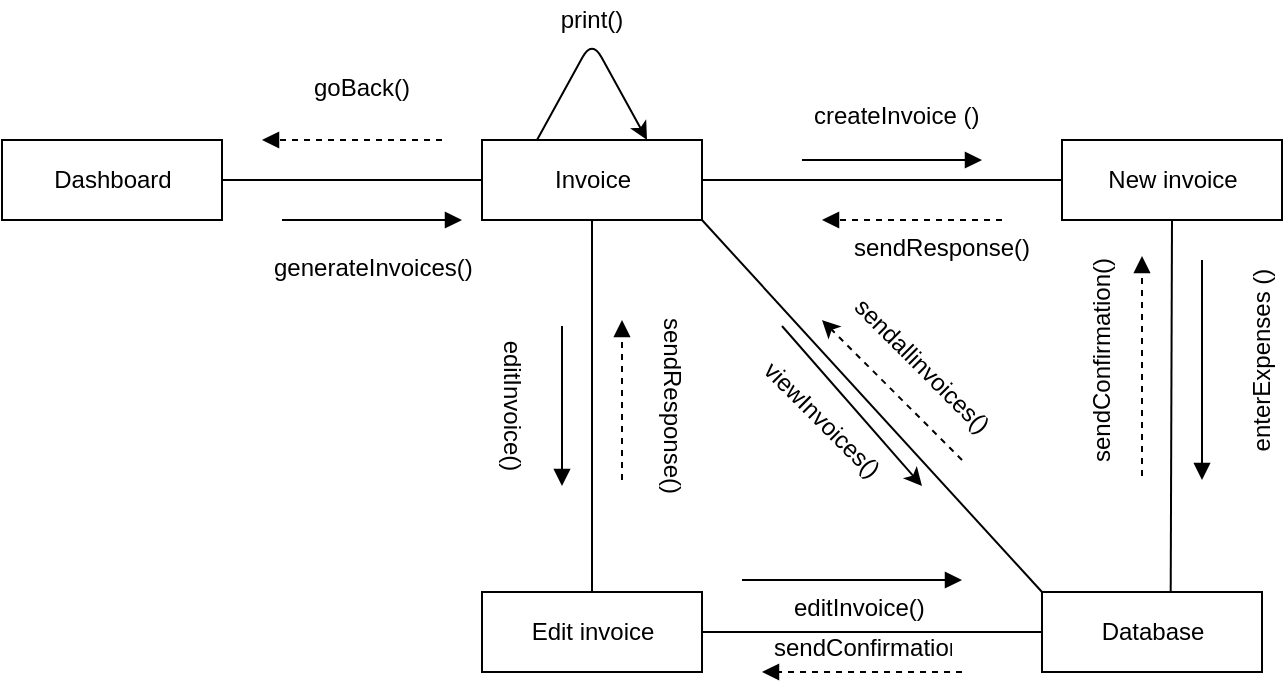 <mxfile version="13.1.0" type="github"><diagram id="1ncutb1yzXT48i2hIJ7k" name="Page-1"><mxGraphModel dx="1038" dy="548" grid="1" gridSize="10" guides="1" tooltips="1" connect="1" arrows="1" fold="1" page="1" pageScale="1" pageWidth="827" pageHeight="1169" math="0" shadow="0"><root><mxCell id="0"/><mxCell id="1" parent="0"/><mxCell id="T3gCRfszIw3aCjPRJTDw-1" value="Invoice" style="html=1;" vertex="1" parent="1"><mxGeometry x="330" y="80" width="110" height="40" as="geometry"/></mxCell><mxCell id="T3gCRfszIw3aCjPRJTDw-2" value="Dashboard" style="html=1;" vertex="1" parent="1"><mxGeometry x="90" y="80" width="110" height="40" as="geometry"/></mxCell><mxCell id="T3gCRfszIw3aCjPRJTDw-6" value="New invoice" style="html=1;" vertex="1" parent="1"><mxGeometry x="620" y="80" width="110" height="40" as="geometry"/></mxCell><mxCell id="T3gCRfszIw3aCjPRJTDw-7" value="Edit invoice" style="html=1;" vertex="1" parent="1"><mxGeometry x="330" y="306" width="110" height="40" as="geometry"/></mxCell><mxCell id="T3gCRfszIw3aCjPRJTDw-8" value="Database" style="html=1;" vertex="1" parent="1"><mxGeometry x="610" y="306" width="110" height="40" as="geometry"/></mxCell><mxCell id="T3gCRfszIw3aCjPRJTDw-16" value="" style="endArrow=none;html=1;rounded=0;exitX=1;exitY=0.5;exitDx=0;exitDy=0;" edge="1" parent="1" source="T3gCRfszIw3aCjPRJTDw-2" target="T3gCRfszIw3aCjPRJTDw-1"><mxGeometry relative="1" as="geometry"><mxPoint x="330" y="180" as="sourcePoint"/><mxPoint x="490" y="180" as="targetPoint"/></mxGeometry></mxCell><mxCell id="T3gCRfszIw3aCjPRJTDw-19" value="" style="endArrow=none;html=1;rounded=0;exitX=1;exitY=0.5;exitDx=0;exitDy=0;entryX=0;entryY=0.5;entryDx=0;entryDy=0;" edge="1" parent="1" source="T3gCRfszIw3aCjPRJTDw-1" target="T3gCRfszIw3aCjPRJTDw-6"><mxGeometry relative="1" as="geometry"><mxPoint x="250" y="110" as="sourcePoint"/><mxPoint x="350" y="110" as="targetPoint"/></mxGeometry></mxCell><mxCell id="T3gCRfszIw3aCjPRJTDw-20" value="" style="endArrow=none;html=1;rounded=0;exitX=0.5;exitY=0;exitDx=0;exitDy=0;entryX=0.5;entryY=1;entryDx=0;entryDy=0;" edge="1" parent="1" source="T3gCRfszIw3aCjPRJTDw-7" target="T3gCRfszIw3aCjPRJTDw-1"><mxGeometry relative="1" as="geometry"><mxPoint x="250" y="110" as="sourcePoint"/><mxPoint x="350" y="110" as="targetPoint"/><Array as="points"/></mxGeometry></mxCell><mxCell id="T3gCRfszIw3aCjPRJTDw-21" value="" style="endArrow=none;html=1;rounded=0;exitX=1;exitY=0.5;exitDx=0;exitDy=0;entryX=0;entryY=0.5;entryDx=0;entryDy=0;" edge="1" parent="1" source="T3gCRfszIw3aCjPRJTDw-7" target="T3gCRfszIw3aCjPRJTDw-8"><mxGeometry relative="1" as="geometry"><mxPoint x="460" y="110" as="sourcePoint"/><mxPoint x="620" y="110" as="targetPoint"/></mxGeometry></mxCell><mxCell id="T3gCRfszIw3aCjPRJTDw-23" value="" style="endArrow=none;html=1;rounded=0;exitX=0.585;exitY=-0.005;exitDx=0;exitDy=0;entryX=0.5;entryY=1;entryDx=0;entryDy=0;exitPerimeter=0;" edge="1" parent="1" source="T3gCRfszIw3aCjPRJTDw-8" target="T3gCRfszIw3aCjPRJTDw-6"><mxGeometry relative="1" as="geometry"><mxPoint x="405" y="210" as="sourcePoint"/><mxPoint x="405" y="130" as="targetPoint"/><Array as="points"/></mxGeometry></mxCell><mxCell id="T3gCRfszIw3aCjPRJTDw-26" value="" style="endArrow=block;endFill=1;endSize=6;html=1;" edge="1" parent="1"><mxGeometry width="100" relative="1" as="geometry"><mxPoint x="230" y="120" as="sourcePoint"/><mxPoint x="320" y="120" as="targetPoint"/></mxGeometry></mxCell><mxCell id="T3gCRfszIw3aCjPRJTDw-27" value="generateInvoices()" style="text;strokeColor=none;fillColor=none;align=left;verticalAlign=top;spacingLeft=4;spacingRight=4;overflow=hidden;rotatable=0;points=[[0,0.5],[1,0.5]];portConstraint=eastwest;" vertex="1" parent="1"><mxGeometry x="220" y="130" width="120" height="26" as="geometry"/></mxCell><mxCell id="T3gCRfszIw3aCjPRJTDw-29" value="" style="endArrow=block;endFill=1;endSize=6;html=1;" edge="1" parent="1"><mxGeometry width="100" relative="1" as="geometry"><mxPoint x="490" y="90" as="sourcePoint"/><mxPoint x="580" y="90" as="targetPoint"/></mxGeometry></mxCell><mxCell id="T3gCRfszIw3aCjPRJTDw-30" value="createInvoice ()&#10;" style="text;strokeColor=none;fillColor=none;align=left;verticalAlign=top;spacingLeft=4;spacingRight=4;overflow=hidden;rotatable=0;points=[[0,0.5],[1,0.5]];portConstraint=eastwest;" vertex="1" parent="1"><mxGeometry x="490" y="54" width="100" height="26" as="geometry"/></mxCell><mxCell id="T3gCRfszIw3aCjPRJTDw-32" value="" style="endArrow=none;html=1;rounded=0;exitX=0;exitY=0;exitDx=0;exitDy=0;entryX=1;entryY=1;entryDx=0;entryDy=0;" edge="1" parent="1" source="T3gCRfszIw3aCjPRJTDw-8" target="T3gCRfszIw3aCjPRJTDw-1"><mxGeometry relative="1" as="geometry"><mxPoint x="674.35" y="279.8" as="sourcePoint"/><mxPoint x="675" y="130" as="targetPoint"/><Array as="points"/></mxGeometry></mxCell><mxCell id="T3gCRfszIw3aCjPRJTDw-33" value="" style="endArrow=block;endFill=1;endSize=6;html=1;" edge="1" parent="1"><mxGeometry width="100" relative="1" as="geometry"><mxPoint x="690" y="140" as="sourcePoint"/><mxPoint x="690" y="250" as="targetPoint"/></mxGeometry></mxCell><mxCell id="T3gCRfszIw3aCjPRJTDw-35" value="" style="endArrow=block;endFill=1;endSize=6;html=1;" edge="1" parent="1"><mxGeometry width="100" relative="1" as="geometry"><mxPoint x="460" y="300" as="sourcePoint"/><mxPoint x="570" y="300" as="targetPoint"/></mxGeometry></mxCell><mxCell id="T3gCRfszIw3aCjPRJTDw-36" value="" style="endArrow=block;endFill=1;endSize=6;html=1;" edge="1" parent="1"><mxGeometry width="100" relative="1" as="geometry"><mxPoint x="370" y="173" as="sourcePoint"/><mxPoint x="370" y="253" as="targetPoint"/></mxGeometry></mxCell><mxCell id="T3gCRfszIw3aCjPRJTDw-38" value="editInvoice()" style="text;strokeColor=none;fillColor=none;align=left;verticalAlign=top;spacingLeft=4;spacingRight=4;overflow=hidden;rotatable=0;points=[[0,0.5],[1,0.5]];portConstraint=eastwest;" vertex="1" parent="1"><mxGeometry x="480" y="300" width="100" height="26" as="geometry"/></mxCell><mxCell id="T3gCRfszIw3aCjPRJTDw-39" value="" style="endArrow=block;endFill=1;endSize=6;html=1;dashed=1;" edge="1" parent="1"><mxGeometry width="100" relative="1" as="geometry"><mxPoint x="570" y="346" as="sourcePoint"/><mxPoint x="470" y="346" as="targetPoint"/></mxGeometry></mxCell><mxCell id="T3gCRfszIw3aCjPRJTDw-40" value="" style="endArrow=block;endFill=1;endSize=6;html=1;dashed=1;" edge="1" parent="1"><mxGeometry width="100" relative="1" as="geometry"><mxPoint x="660" y="248" as="sourcePoint"/><mxPoint x="660" y="138" as="targetPoint"/><Array as="points"><mxPoint x="660" y="188"/></Array></mxGeometry></mxCell><mxCell id="T3gCRfszIw3aCjPRJTDw-41" value="" style="endArrow=block;endFill=1;endSize=6;html=1;dashed=1;" edge="1" parent="1"><mxGeometry width="100" relative="1" as="geometry"><mxPoint x="400" y="250" as="sourcePoint"/><mxPoint x="400" y="170" as="targetPoint"/></mxGeometry></mxCell><mxCell id="T3gCRfszIw3aCjPRJTDw-42" value="" style="endArrow=block;endFill=1;endSize=6;html=1;dashed=1;" edge="1" parent="1"><mxGeometry width="100" relative="1" as="geometry"><mxPoint x="590" y="120" as="sourcePoint"/><mxPoint x="500" y="120" as="targetPoint"/></mxGeometry></mxCell><mxCell id="T3gCRfszIw3aCjPRJTDw-44" value="sendConfirmation" style="text;strokeColor=none;fillColor=none;align=left;verticalAlign=top;spacingLeft=4;spacingRight=4;overflow=hidden;rotatable=0;points=[[0,0.5],[1,0.5]];portConstraint=eastwest;" vertex="1" parent="1"><mxGeometry x="470" y="320" width="100" height="26" as="geometry"/></mxCell><mxCell id="T3gCRfszIw3aCjPRJTDw-46" value="sendResponse()" style="text;strokeColor=none;fillColor=none;align=left;verticalAlign=top;spacingLeft=4;spacingRight=4;overflow=hidden;rotatable=0;points=[[0,0.5],[1,0.5]];portConstraint=eastwest;" vertex="1" parent="1"><mxGeometry x="510" y="120" width="100" height="26" as="geometry"/></mxCell><mxCell id="T3gCRfszIw3aCjPRJTDw-47" value="" style="endArrow=block;endFill=1;endSize=6;html=1;dashed=1;" edge="1" parent="1"><mxGeometry width="100" relative="1" as="geometry"><mxPoint x="310" y="80" as="sourcePoint"/><mxPoint x="220" y="80" as="targetPoint"/></mxGeometry></mxCell><mxCell id="T3gCRfszIw3aCjPRJTDw-48" value="goBack()" style="text;strokeColor=none;fillColor=none;align=left;verticalAlign=top;spacingLeft=4;spacingRight=4;overflow=hidden;rotatable=0;points=[[0,0.5],[1,0.5]];portConstraint=eastwest;" vertex="1" parent="1"><mxGeometry x="240" y="40" width="120" height="26" as="geometry"/></mxCell><mxCell id="T3gCRfszIw3aCjPRJTDw-49" value="" style="endArrow=classic;html=1;exitX=0.25;exitY=0;exitDx=0;exitDy=0;entryX=0.75;entryY=0;entryDx=0;entryDy=0;" edge="1" parent="1" source="T3gCRfszIw3aCjPRJTDw-1" target="T3gCRfszIw3aCjPRJTDw-1"><mxGeometry width="50" height="50" relative="1" as="geometry"><mxPoint x="380" y="300" as="sourcePoint"/><mxPoint x="430" y="250" as="targetPoint"/><Array as="points"><mxPoint x="385" y="30"/></Array></mxGeometry></mxCell><mxCell id="T3gCRfszIw3aCjPRJTDw-53" value="print()" style="text;html=1;strokeColor=none;fillColor=none;align=center;verticalAlign=middle;whiteSpace=wrap;rounded=0;" vertex="1" parent="1"><mxGeometry x="365" y="10" width="40" height="20" as="geometry"/></mxCell><mxCell id="T3gCRfszIw3aCjPRJTDw-54" value="&lt;span style=&quot;text-align: left&quot;&gt;sendResponse()&lt;/span&gt;" style="text;html=1;strokeColor=none;fillColor=none;align=center;verticalAlign=middle;whiteSpace=wrap;rounded=0;rotation=90;" vertex="1" parent="1"><mxGeometry x="405" y="203" width="40" height="20" as="geometry"/></mxCell><mxCell id="T3gCRfszIw3aCjPRJTDw-55" value="&lt;span style=&quot;text-align: left&quot;&gt;editInvoice()&lt;/span&gt;" style="text;html=1;strokeColor=none;fillColor=none;align=center;verticalAlign=middle;whiteSpace=wrap;rounded=0;rotation=90;" vertex="1" parent="1"><mxGeometry x="325" y="203" width="40" height="20" as="geometry"/></mxCell><mxCell id="T3gCRfszIw3aCjPRJTDw-56" value="sendConfirmation()" style="text;html=1;strokeColor=none;fillColor=none;align=center;verticalAlign=middle;whiteSpace=wrap;rounded=0;rotation=-90;" vertex="1" parent="1"><mxGeometry x="620" y="180" width="40" height="20" as="geometry"/></mxCell><mxCell id="T3gCRfszIw3aCjPRJTDw-60" value="&lt;span style=&quot;text-align: left&quot;&gt;enterExpenses ()&lt;/span&gt;" style="text;html=1;strokeColor=none;fillColor=none;align=center;verticalAlign=middle;whiteSpace=wrap;rounded=0;rotation=-90;" vertex="1" parent="1"><mxGeometry x="670" y="180" width="100" height="20" as="geometry"/></mxCell><mxCell id="T3gCRfszIw3aCjPRJTDw-61" value="" style="endArrow=classic;html=1;" edge="1" parent="1"><mxGeometry width="50" height="50" relative="1" as="geometry"><mxPoint x="480" y="173" as="sourcePoint"/><mxPoint x="550" y="253" as="targetPoint"/></mxGeometry></mxCell><mxCell id="T3gCRfszIw3aCjPRJTDw-63" value="viewInvoices()" style="text;html=1;strokeColor=none;fillColor=none;align=center;verticalAlign=middle;whiteSpace=wrap;rounded=0;rotation=45;" vertex="1" parent="1"><mxGeometry x="480" y="210" width="40" height="20" as="geometry"/></mxCell><mxCell id="T3gCRfszIw3aCjPRJTDw-64" value="" style="endArrow=classic;html=1;dashed=1;" edge="1" parent="1"><mxGeometry width="50" height="50" relative="1" as="geometry"><mxPoint x="570" y="240" as="sourcePoint"/><mxPoint x="500" y="170" as="targetPoint"/></mxGeometry></mxCell><mxCell id="T3gCRfszIw3aCjPRJTDw-65" value="sendallinvoices()" style="text;html=1;strokeColor=none;fillColor=none;align=center;verticalAlign=middle;whiteSpace=wrap;rounded=0;rotation=45;" vertex="1" parent="1"><mxGeometry x="530" y="183" width="40" height="20" as="geometry"/></mxCell></root></mxGraphModel></diagram></mxfile>
